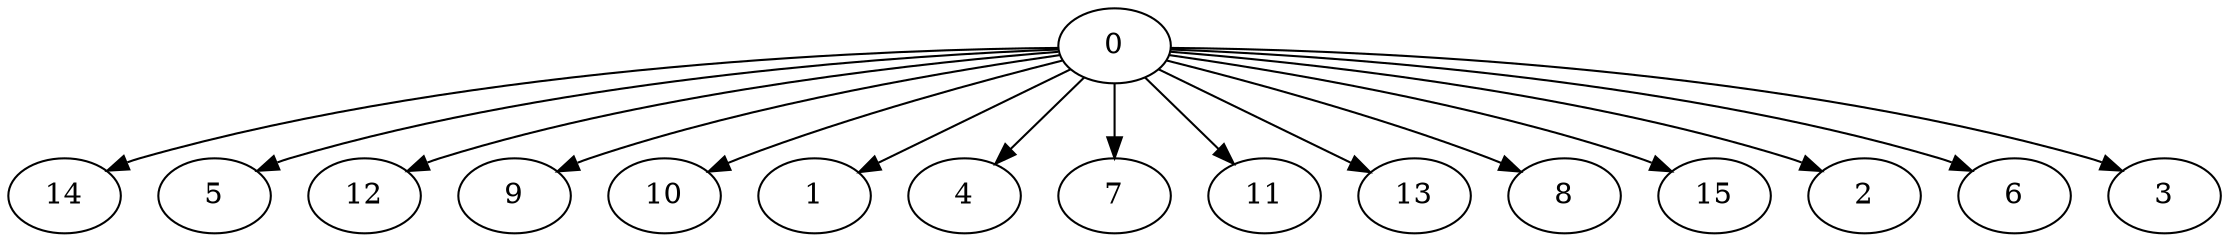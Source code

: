 digraph "Fork_Nodes_16_CCR_9.99_WeightType_Random#1" {
	graph ["Duplicate states"=0,
		GraphType=Fork,
		"Max states in OPEN"=0,
		Modes="120000ms; topo-ordered tasks, ; Pruning: task equivalence, fixed order ready list, ; F-value: ; Optimisation: best schedule length (\
SL) optimisation on equal, ",
		NumberOfTasks=16,
		"Pruned using list schedule length"=1072,
		"States removed from OPEN"=0,
		TargetSystem="Homogeneous-4",
		"Time to schedule (ms)"=213,
		"Total idle time"=115,
		"Total schedule length"=65,
		"Total sequential time"=100,
		"Total states created"=4013
	];
	0	["Finish time"=10,
		Processor=0,
		"Start time"=0,
		Weight=10];
	14	["Finish time"=46,
		Processor=1,
		"Start time"=36,
		Weight=10];
	0 -> 14	[Weight=26];
	5	["Finish time"=26,
		Processor=0,
		"Start time"=18,
		Weight=8];
	0 -> 5	[Weight=66];
	12	["Finish time"=44,
		Processor=2,
		"Start time"=36,
		Weight=8];
	0 -> 12	[Weight=26];
	9	["Finish time"=46,
		Processor=0,
		"Start time"=39,
		Weight=7];
	0 -> 9	[Weight=92];
	10	["Finish time"=33,
		Processor=0,
		"Start time"=26,
		Weight=7];
	0 -> 10	[Weight=79];
	1	["Finish time"=42,
		Processor=3,
		"Start time"=36,
		Weight=6];
	0 -> 1	[Weight=26];
	4	["Finish time"=52,
		Processor=0,
		"Start time"=46,
		Weight=6];
	0 -> 4	[Weight=92];
	7	["Finish time"=55,
		Processor=3,
		"Start time"=49,
		Weight=6];
	0 -> 7	[Weight=39];
	11	["Finish time"=58,
		Processor=0,
		"Start time"=52,
		Weight=6];
	0 -> 11	[Weight=92];
	13	["Finish time"=39,
		Processor=0,
		"Start time"=33,
		Weight=6];
	0 -> 13	[Weight=79];
	8	["Finish time"=63,
		Processor=0,
		"Start time"=58,
		Weight=5];
	0 -> 8	[Weight=118];
	15	["Finish time"=51,
		Processor=1,
		"Start time"=46,
		Weight=5];
	0 -> 15	[Weight=26];
	2	["Finish time"=14,
		Processor=0,
		"Start time"=10,
		Weight=4];
	0 -> 2	[Weight=53];
	6	["Finish time"=18,
		Processor=0,
		"Start time"=14,
		Weight=4];
	0 -> 6	[Weight=53];
	3	["Finish time"=65,
		Processor=0,
		"Start time"=63,
		Weight=2];
	0 -> 3	[Weight=132];
}
